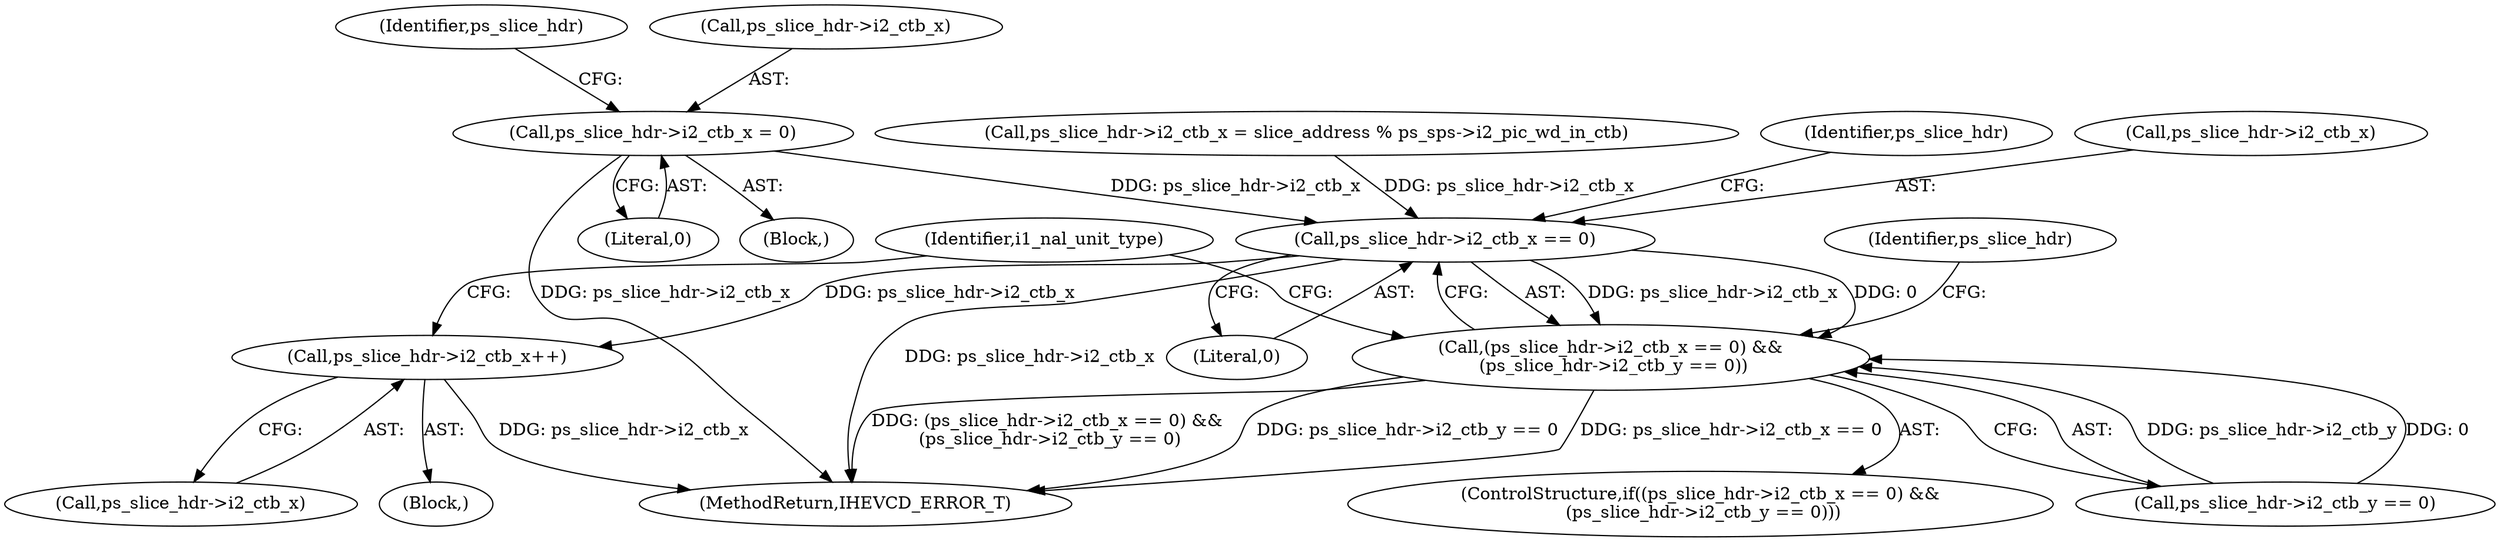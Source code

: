 digraph "0_Android_7c9be319a279654e55a6d757265f88c61a16a4d5@pointer" {
"1002545" [label="(Call,ps_slice_hdr->i2_ctb_x = 0)"];
"1002633" [label="(Call,ps_slice_hdr->i2_ctb_x == 0)"];
"1002632" [label="(Call,(ps_slice_hdr->i2_ctb_x == 0) &&\n (ps_slice_hdr->i2_ctb_y == 0))"];
"1002644" [label="(Call,ps_slice_hdr->i2_ctb_x++)"];
"1002633" [label="(Call,ps_slice_hdr->i2_ctb_x == 0)"];
"1002637" [label="(Literal,0)"];
"1002685" [label="(MethodReturn,IHEVCD_ERROR_T)"];
"1002634" [label="(Call,ps_slice_hdr->i2_ctb_x)"];
"1002505" [label="(Call,ps_slice_hdr->i2_ctb_x = slice_address % ps_sps->i2_pic_wd_in_ctb)"];
"1002638" [label="(Call,ps_slice_hdr->i2_ctb_y == 0)"];
"1002552" [label="(Identifier,ps_slice_hdr)"];
"1002652" [label="(Identifier,i1_nal_unit_type)"];
"1002545" [label="(Call,ps_slice_hdr->i2_ctb_x = 0)"];
"1002644" [label="(Call,ps_slice_hdr->i2_ctb_x++)"];
"1002640" [label="(Identifier,ps_slice_hdr)"];
"1002643" [label="(Block,)"];
"1002645" [label="(Call,ps_slice_hdr->i2_ctb_x)"];
"1002632" [label="(Call,(ps_slice_hdr->i2_ctb_x == 0) &&\n (ps_slice_hdr->i2_ctb_y == 0))"];
"1002544" [label="(Block,)"];
"1002646" [label="(Identifier,ps_slice_hdr)"];
"1002631" [label="(ControlStructure,if((ps_slice_hdr->i2_ctb_x == 0) &&\n (ps_slice_hdr->i2_ctb_y == 0)))"];
"1002549" [label="(Literal,0)"];
"1002546" [label="(Call,ps_slice_hdr->i2_ctb_x)"];
"1002545" -> "1002544"  [label="AST: "];
"1002545" -> "1002549"  [label="CFG: "];
"1002546" -> "1002545"  [label="AST: "];
"1002549" -> "1002545"  [label="AST: "];
"1002552" -> "1002545"  [label="CFG: "];
"1002545" -> "1002685"  [label="DDG: ps_slice_hdr->i2_ctb_x"];
"1002545" -> "1002633"  [label="DDG: ps_slice_hdr->i2_ctb_x"];
"1002633" -> "1002632"  [label="AST: "];
"1002633" -> "1002637"  [label="CFG: "];
"1002634" -> "1002633"  [label="AST: "];
"1002637" -> "1002633"  [label="AST: "];
"1002640" -> "1002633"  [label="CFG: "];
"1002632" -> "1002633"  [label="CFG: "];
"1002633" -> "1002685"  [label="DDG: ps_slice_hdr->i2_ctb_x"];
"1002633" -> "1002632"  [label="DDG: ps_slice_hdr->i2_ctb_x"];
"1002633" -> "1002632"  [label="DDG: 0"];
"1002505" -> "1002633"  [label="DDG: ps_slice_hdr->i2_ctb_x"];
"1002633" -> "1002644"  [label="DDG: ps_slice_hdr->i2_ctb_x"];
"1002632" -> "1002631"  [label="AST: "];
"1002632" -> "1002638"  [label="CFG: "];
"1002638" -> "1002632"  [label="AST: "];
"1002646" -> "1002632"  [label="CFG: "];
"1002652" -> "1002632"  [label="CFG: "];
"1002632" -> "1002685"  [label="DDG: ps_slice_hdr->i2_ctb_y == 0"];
"1002632" -> "1002685"  [label="DDG: ps_slice_hdr->i2_ctb_x == 0"];
"1002632" -> "1002685"  [label="DDG: (ps_slice_hdr->i2_ctb_x == 0) &&\n (ps_slice_hdr->i2_ctb_y == 0)"];
"1002638" -> "1002632"  [label="DDG: ps_slice_hdr->i2_ctb_y"];
"1002638" -> "1002632"  [label="DDG: 0"];
"1002644" -> "1002643"  [label="AST: "];
"1002644" -> "1002645"  [label="CFG: "];
"1002645" -> "1002644"  [label="AST: "];
"1002652" -> "1002644"  [label="CFG: "];
"1002644" -> "1002685"  [label="DDG: ps_slice_hdr->i2_ctb_x"];
}
